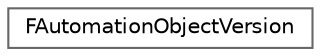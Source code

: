 digraph "Graphical Class Hierarchy"
{
 // INTERACTIVE_SVG=YES
 // LATEX_PDF_SIZE
  bgcolor="transparent";
  edge [fontname=Helvetica,fontsize=10,labelfontname=Helvetica,labelfontsize=10];
  node [fontname=Helvetica,fontsize=10,shape=box,height=0.2,width=0.4];
  rankdir="LR";
  Node0 [id="Node000000",label="FAutomationObjectVersion",height=0.2,width=0.4,color="grey40", fillcolor="white", style="filled",URL="$d9/d26/structFAutomationObjectVersion.html",tooltip=" "];
}

